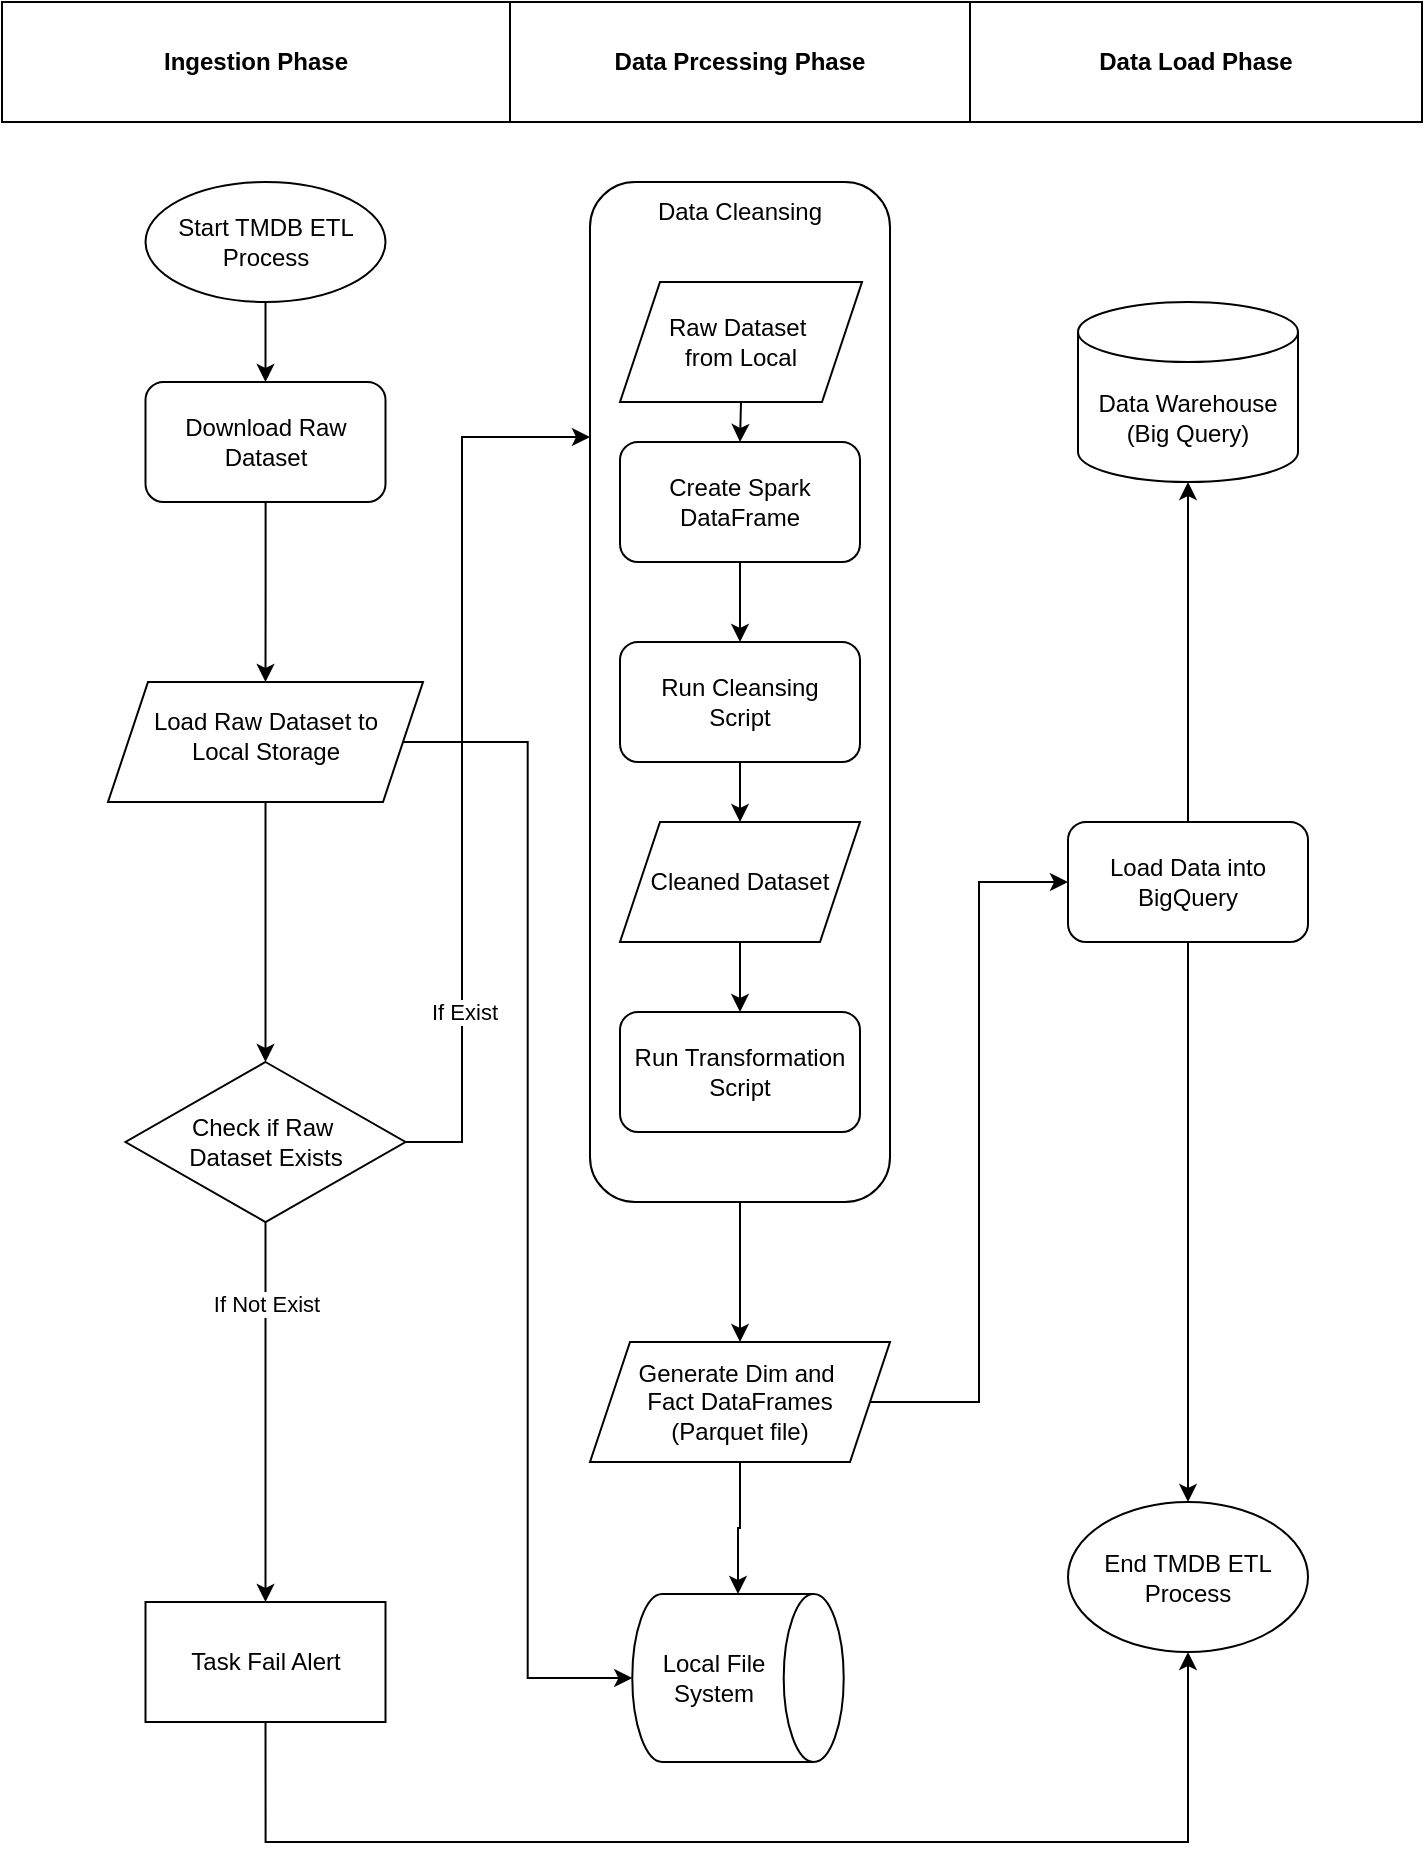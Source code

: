 <mxfile version="27.2.0">
  <diagram id="C5RBs43oDa-KdzZeNtuy" name="Page-1">
    <mxGraphModel dx="1042" dy="527" grid="1" gridSize="10" guides="1" tooltips="1" connect="1" arrows="1" fold="1" page="1" pageScale="1" pageWidth="827" pageHeight="1169" math="0" shadow="0">
      <root>
        <mxCell id="WIyWlLk6GJQsqaUBKTNV-0" />
        <mxCell id="WIyWlLk6GJQsqaUBKTNV-1" parent="WIyWlLk6GJQsqaUBKTNV-0" />
        <mxCell id="5OKmxcMu6-beXj354qPA-26" value="" style="edgeStyle=orthogonalEdgeStyle;rounded=0;orthogonalLoop=1;jettySize=auto;html=1;" parent="WIyWlLk6GJQsqaUBKTNV-1" source="5OKmxcMu6-beXj354qPA-0" target="5OKmxcMu6-beXj354qPA-8" edge="1">
          <mxGeometry relative="1" as="geometry" />
        </mxCell>
        <mxCell id="5OKmxcMu6-beXj354qPA-0" value="Download Raw Dataset" style="rounded=1;whiteSpace=wrap;html=1;" parent="WIyWlLk6GJQsqaUBKTNV-1" vertex="1">
          <mxGeometry x="131.75" y="230" width="120" height="60" as="geometry" />
        </mxCell>
        <mxCell id="5OKmxcMu6-beXj354qPA-24" style="edgeStyle=orthogonalEdgeStyle;rounded=0;orthogonalLoop=1;jettySize=auto;html=1;exitX=0.5;exitY=1;exitDx=0;exitDy=0;entryX=0.5;entryY=0;entryDx=0;entryDy=0;" parent="WIyWlLk6GJQsqaUBKTNV-1" source="5OKmxcMu6-beXj354qPA-1" target="5OKmxcMu6-beXj354qPA-0" edge="1">
          <mxGeometry relative="1" as="geometry" />
        </mxCell>
        <mxCell id="5OKmxcMu6-beXj354qPA-1" value="Start TMDB ETL Process" style="ellipse;whiteSpace=wrap;html=1;" parent="WIyWlLk6GJQsqaUBKTNV-1" vertex="1">
          <mxGeometry x="131.75" y="130" width="120" height="60" as="geometry" />
        </mxCell>
        <mxCell id="PiRBTrWFmI5AwXph0IvP-0" style="edgeStyle=orthogonalEdgeStyle;rounded=0;orthogonalLoop=1;jettySize=auto;html=1;exitX=0.5;exitY=1;exitDx=0;exitDy=0;entryX=0.5;entryY=0;entryDx=0;entryDy=0;" parent="WIyWlLk6GJQsqaUBKTNV-1" source="5OKmxcMu6-beXj354qPA-8" target="5OKmxcMu6-beXj354qPA-9" edge="1">
          <mxGeometry relative="1" as="geometry" />
        </mxCell>
        <mxCell id="5OKmxcMu6-beXj354qPA-8" value="&lt;table&gt;&lt;tbody&gt;&lt;tr&gt;&lt;td data-end=&quot;969&quot; data-start=&quot;931&quot; data-col-size=&quot;sm&quot;&gt;&lt;code data-end=&quot;968&quot; data-start=&quot;933&quot;&gt;&lt;font face=&quot;Helvetica&quot;&gt;Load Raw Dataset to &lt;br&gt;Local Storage&lt;/font&gt;&lt;/code&gt;&lt;/td&gt;&lt;/tr&gt;&lt;/tbody&gt;&lt;/table&gt;&lt;table&gt;&lt;tbody&gt;&lt;tr&gt;&lt;td data-end=&quot;1008&quot; data-start=&quot;969&quot; data-col-size=&quot;sm&quot;&gt;&lt;/td&gt;&lt;/tr&gt;&lt;/tbody&gt;&lt;/table&gt;" style="shape=parallelogram;perimeter=parallelogramPerimeter;whiteSpace=wrap;html=1;fixedSize=1;" parent="WIyWlLk6GJQsqaUBKTNV-1" vertex="1">
          <mxGeometry x="113" y="380" width="157.5" height="60" as="geometry" />
        </mxCell>
        <mxCell id="5OKmxcMu6-beXj354qPA-74" style="edgeStyle=orthogonalEdgeStyle;rounded=0;orthogonalLoop=1;jettySize=auto;html=1;exitX=1;exitY=0.5;exitDx=0;exitDy=0;entryX=0;entryY=0.25;entryDx=0;entryDy=0;" parent="WIyWlLk6GJQsqaUBKTNV-1" source="5OKmxcMu6-beXj354qPA-9" target="5OKmxcMu6-beXj354qPA-10" edge="1">
          <mxGeometry relative="1" as="geometry">
            <Array as="points">
              <mxPoint x="290" y="610" />
              <mxPoint x="290" y="257" />
            </Array>
          </mxGeometry>
        </mxCell>
        <mxCell id="5OKmxcMu6-beXj354qPA-75" value="If Exist" style="edgeLabel;html=1;align=center;verticalAlign=middle;resizable=0;points=[];" parent="5OKmxcMu6-beXj354qPA-74" vertex="1" connectable="0">
          <mxGeometry x="-0.306" y="-1" relative="1" as="geometry">
            <mxPoint y="61" as="offset" />
          </mxGeometry>
        </mxCell>
        <mxCell id="PiRBTrWFmI5AwXph0IvP-4" style="edgeStyle=orthogonalEdgeStyle;rounded=0;orthogonalLoop=1;jettySize=auto;html=1;exitX=0.5;exitY=1;exitDx=0;exitDy=0;entryX=0.5;entryY=0;entryDx=0;entryDy=0;" parent="WIyWlLk6GJQsqaUBKTNV-1" source="5OKmxcMu6-beXj354qPA-9" target="PiRBTrWFmI5AwXph0IvP-2" edge="1">
          <mxGeometry relative="1" as="geometry" />
        </mxCell>
        <mxCell id="PiRBTrWFmI5AwXph0IvP-5" value="If Not Exist" style="edgeLabel;html=1;align=center;verticalAlign=middle;resizable=0;points=[];" parent="PiRBTrWFmI5AwXph0IvP-4" vertex="1" connectable="0">
          <mxGeometry x="-0.15" y="-2" relative="1" as="geometry">
            <mxPoint x="2" y="-40" as="offset" />
          </mxGeometry>
        </mxCell>
        <mxCell id="5OKmxcMu6-beXj354qPA-9" value="Check if Raw&amp;nbsp;&lt;div&gt;Dataset Exists&lt;/div&gt;" style="rhombus;whiteSpace=wrap;html=1;" parent="WIyWlLk6GJQsqaUBKTNV-1" vertex="1">
          <mxGeometry x="121.75" y="570" width="140" height="80" as="geometry" />
        </mxCell>
        <mxCell id="5OKmxcMu6-beXj354qPA-17" value="" style="group" parent="WIyWlLk6GJQsqaUBKTNV-1" vertex="1" connectable="0">
          <mxGeometry x="368" y="841" width="120" height="74" as="geometry" />
        </mxCell>
        <mxCell id="5OKmxcMu6-beXj354qPA-14" value="" style="shape=cylinder3;whiteSpace=wrap;html=1;boundedLbl=1;backgroundOutline=1;size=15;rotation=90;" parent="5OKmxcMu6-beXj354qPA-17" vertex="1">
          <mxGeometry x="18" y="-15.857" width="84" height="105.714" as="geometry" />
        </mxCell>
        <mxCell id="5OKmxcMu6-beXj354qPA-15" value="Local File System" style="text;html=1;align=center;verticalAlign=middle;whiteSpace=wrap;rounded=0;" parent="5OKmxcMu6-beXj354qPA-17" vertex="1">
          <mxGeometry x="18" y="23.786" width="60" height="26.429" as="geometry" />
        </mxCell>
        <mxCell id="5OKmxcMu6-beXj354qPA-61" style="edgeStyle=orthogonalEdgeStyle;rounded=0;orthogonalLoop=1;jettySize=auto;html=1;exitX=1;exitY=0.5;exitDx=0;exitDy=0;entryX=0;entryY=0.5;entryDx=0;entryDy=0;" parent="WIyWlLk6GJQsqaUBKTNV-1" source="5OKmxcMu6-beXj354qPA-18" target="5OKmxcMu6-beXj354qPA-20" edge="1">
          <mxGeometry relative="1" as="geometry" />
        </mxCell>
        <mxCell id="5OKmxcMu6-beXj354qPA-18" value="Generate Dim and&amp;nbsp;&lt;div&gt;Fact DataFrames &lt;br&gt;(Parquet file)&lt;/div&gt;" style="shape=parallelogram;perimeter=parallelogramPerimeter;whiteSpace=wrap;html=1;fixedSize=1;" parent="WIyWlLk6GJQsqaUBKTNV-1" vertex="1">
          <mxGeometry x="354" y="710" width="150" height="60" as="geometry" />
        </mxCell>
        <mxCell id="5OKmxcMu6-beXj354qPA-60" style="edgeStyle=orthogonalEdgeStyle;rounded=0;orthogonalLoop=1;jettySize=auto;html=1;exitX=0.5;exitY=1;exitDx=0;exitDy=0;entryX=0.5;entryY=0;entryDx=0;entryDy=0;" parent="WIyWlLk6GJQsqaUBKTNV-1" source="5OKmxcMu6-beXj354qPA-20" target="5OKmxcMu6-beXj354qPA-22" edge="1">
          <mxGeometry relative="1" as="geometry" />
        </mxCell>
        <mxCell id="5OKmxcMu6-beXj354qPA-20" value="Load Data into BigQuery" style="rounded=1;whiteSpace=wrap;html=1;" parent="WIyWlLk6GJQsqaUBKTNV-1" vertex="1">
          <mxGeometry x="593" y="450" width="120" height="60" as="geometry" />
        </mxCell>
        <mxCell id="5OKmxcMu6-beXj354qPA-21" value="Data Warehouse (Big Query)" style="shape=cylinder3;whiteSpace=wrap;html=1;boundedLbl=1;backgroundOutline=1;size=15;" parent="WIyWlLk6GJQsqaUBKTNV-1" vertex="1">
          <mxGeometry x="598" y="190" width="110" height="90" as="geometry" />
        </mxCell>
        <mxCell id="5OKmxcMu6-beXj354qPA-22" value="End TMDB ETL Process" style="ellipse;whiteSpace=wrap;html=1;" parent="WIyWlLk6GJQsqaUBKTNV-1" vertex="1">
          <mxGeometry x="593" y="790" width="120" height="75" as="geometry" />
        </mxCell>
        <mxCell id="5OKmxcMu6-beXj354qPA-48" style="edgeStyle=orthogonalEdgeStyle;rounded=0;orthogonalLoop=1;jettySize=auto;html=1;exitX=0.5;exitY=0;exitDx=0;exitDy=0;entryX=0.5;entryY=1;entryDx=0;entryDy=0;entryPerimeter=0;" parent="WIyWlLk6GJQsqaUBKTNV-1" source="5OKmxcMu6-beXj354qPA-20" target="5OKmxcMu6-beXj354qPA-21" edge="1">
          <mxGeometry relative="1" as="geometry" />
        </mxCell>
        <mxCell id="5OKmxcMu6-beXj354qPA-55" style="edgeStyle=orthogonalEdgeStyle;rounded=0;orthogonalLoop=1;jettySize=auto;html=1;exitX=1;exitY=0.5;exitDx=0;exitDy=0;entryX=0.5;entryY=1;entryDx=0;entryDy=0;entryPerimeter=0;" parent="WIyWlLk6GJQsqaUBKTNV-1" source="5OKmxcMu6-beXj354qPA-8" target="5OKmxcMu6-beXj354qPA-14" edge="1">
          <mxGeometry relative="1" as="geometry" />
        </mxCell>
        <mxCell id="5OKmxcMu6-beXj354qPA-57" style="edgeStyle=orthogonalEdgeStyle;rounded=0;orthogonalLoop=1;jettySize=auto;html=1;exitX=0.5;exitY=1;exitDx=0;exitDy=0;entryX=0.5;entryY=0;entryDx=0;entryDy=0;" parent="WIyWlLk6GJQsqaUBKTNV-1" source="5OKmxcMu6-beXj354qPA-10" target="5OKmxcMu6-beXj354qPA-18" edge="1">
          <mxGeometry relative="1" as="geometry" />
        </mxCell>
        <mxCell id="5OKmxcMu6-beXj354qPA-58" style="edgeStyle=orthogonalEdgeStyle;rounded=0;orthogonalLoop=1;jettySize=auto;html=1;exitX=0.5;exitY=1;exitDx=0;exitDy=0;entryX=0;entryY=0.5;entryDx=0;entryDy=0;entryPerimeter=0;" parent="WIyWlLk6GJQsqaUBKTNV-1" source="5OKmxcMu6-beXj354qPA-18" target="5OKmxcMu6-beXj354qPA-14" edge="1">
          <mxGeometry relative="1" as="geometry" />
        </mxCell>
        <mxCell id="5OKmxcMu6-beXj354qPA-71" value="&lt;b&gt;Ingestion Phase&lt;/b&gt;" style="rounded=0;whiteSpace=wrap;html=1;" parent="WIyWlLk6GJQsqaUBKTNV-1" vertex="1">
          <mxGeometry x="60" y="40" width="254" height="60" as="geometry" />
        </mxCell>
        <mxCell id="5OKmxcMu6-beXj354qPA-72" value="&lt;b&gt;Data Prcessing Phase&lt;/b&gt;" style="rounded=0;whiteSpace=wrap;html=1;" parent="WIyWlLk6GJQsqaUBKTNV-1" vertex="1">
          <mxGeometry x="314" y="40" width="230" height="60" as="geometry" />
        </mxCell>
        <mxCell id="5OKmxcMu6-beXj354qPA-73" value="&lt;b&gt;Data Load Phase&lt;/b&gt;" style="rounded=0;whiteSpace=wrap;html=1;" parent="WIyWlLk6GJQsqaUBKTNV-1" vertex="1">
          <mxGeometry x="544" y="40" width="226" height="60" as="geometry" />
        </mxCell>
        <mxCell id="PiRBTrWFmI5AwXph0IvP-6" style="edgeStyle=orthogonalEdgeStyle;rounded=0;orthogonalLoop=1;jettySize=auto;html=1;exitX=0.5;exitY=1;exitDx=0;exitDy=0;entryX=0.5;entryY=1;entryDx=0;entryDy=0;" parent="WIyWlLk6GJQsqaUBKTNV-1" source="PiRBTrWFmI5AwXph0IvP-2" target="5OKmxcMu6-beXj354qPA-22" edge="1">
          <mxGeometry relative="1" as="geometry">
            <Array as="points">
              <mxPoint x="192" y="960" />
              <mxPoint x="653" y="960" />
            </Array>
          </mxGeometry>
        </mxCell>
        <mxCell id="PiRBTrWFmI5AwXph0IvP-2" value="Task Fail Alert" style="rounded=0;whiteSpace=wrap;html=1;" parent="WIyWlLk6GJQsqaUBKTNV-1" vertex="1">
          <mxGeometry x="131.75" y="840" width="120" height="60" as="geometry" />
        </mxCell>
        <mxCell id="5OKmxcMu6-beXj354qPA-10" value="" style="rounded=1;whiteSpace=wrap;html=1;fillColor=none;" parent="WIyWlLk6GJQsqaUBKTNV-1" vertex="1">
          <mxGeometry x="354" y="130" width="150" height="510" as="geometry" />
        </mxCell>
        <mxCell id="5OKmxcMu6-beXj354qPA-65" style="edgeStyle=orthogonalEdgeStyle;rounded=0;orthogonalLoop=1;jettySize=auto;html=1;exitX=0.5;exitY=1;exitDx=0;exitDy=0;entryX=0.5;entryY=0;entryDx=0;entryDy=0;" parent="WIyWlLk6GJQsqaUBKTNV-1" source="5OKmxcMu6-beXj354qPA-3" target="5OKmxcMu6-beXj354qPA-5" edge="1">
          <mxGeometry relative="1" as="geometry" />
        </mxCell>
        <mxCell id="5OKmxcMu6-beXj354qPA-3" value="Create Spark DataFrame" style="rounded=1;whiteSpace=wrap;html=1;" parent="WIyWlLk6GJQsqaUBKTNV-1" vertex="1">
          <mxGeometry x="369" y="260" width="120" height="60" as="geometry" />
        </mxCell>
        <mxCell id="5OKmxcMu6-beXj354qPA-66" style="edgeStyle=orthogonalEdgeStyle;rounded=0;orthogonalLoop=1;jettySize=auto;html=1;exitX=0.5;exitY=1;exitDx=0;exitDy=0;entryX=0.5;entryY=0;entryDx=0;entryDy=0;" parent="WIyWlLk6GJQsqaUBKTNV-1" source="5OKmxcMu6-beXj354qPA-5" target="5OKmxcMu6-beXj354qPA-23" edge="1">
          <mxGeometry relative="1" as="geometry" />
        </mxCell>
        <mxCell id="5OKmxcMu6-beXj354qPA-5" value="Run Cleansing&lt;div&gt;Script&lt;/div&gt;" style="rounded=1;whiteSpace=wrap;html=1;" parent="WIyWlLk6GJQsqaUBKTNV-1" vertex="1">
          <mxGeometry x="369" y="360" width="120" height="60" as="geometry" />
        </mxCell>
        <mxCell id="5OKmxcMu6-beXj354qPA-6" value="Run Transformation Script" style="rounded=1;whiteSpace=wrap;html=1;" parent="WIyWlLk6GJQsqaUBKTNV-1" vertex="1">
          <mxGeometry x="369" y="545" width="120" height="60" as="geometry" />
        </mxCell>
        <mxCell id="5OKmxcMu6-beXj354qPA-11" value="Data Cleansing" style="text;html=1;align=center;verticalAlign=middle;whiteSpace=wrap;rounded=0;" parent="WIyWlLk6GJQsqaUBKTNV-1" vertex="1">
          <mxGeometry x="374" y="130" width="110" height="30" as="geometry" />
        </mxCell>
        <mxCell id="5OKmxcMu6-beXj354qPA-67" style="edgeStyle=orthogonalEdgeStyle;rounded=0;orthogonalLoop=1;jettySize=auto;html=1;exitX=0.5;exitY=1;exitDx=0;exitDy=0;entryX=0.5;entryY=0;entryDx=0;entryDy=0;" parent="WIyWlLk6GJQsqaUBKTNV-1" source="5OKmxcMu6-beXj354qPA-23" target="5OKmxcMu6-beXj354qPA-6" edge="1">
          <mxGeometry relative="1" as="geometry" />
        </mxCell>
        <mxCell id="5OKmxcMu6-beXj354qPA-23" value="Cleaned Dataset" style="shape=parallelogram;perimeter=parallelogramPerimeter;whiteSpace=wrap;html=1;fixedSize=1;" parent="WIyWlLk6GJQsqaUBKTNV-1" vertex="1">
          <mxGeometry x="369" y="450" width="120" height="60" as="geometry" />
        </mxCell>
        <mxCell id="PiRBTrWFmI5AwXph0IvP-8" style="edgeStyle=orthogonalEdgeStyle;rounded=0;orthogonalLoop=1;jettySize=auto;html=1;exitX=0.5;exitY=1;exitDx=0;exitDy=0;entryX=0.5;entryY=0;entryDx=0;entryDy=0;" parent="WIyWlLk6GJQsqaUBKTNV-1" source="PiRBTrWFmI5AwXph0IvP-7" target="5OKmxcMu6-beXj354qPA-3" edge="1">
          <mxGeometry relative="1" as="geometry" />
        </mxCell>
        <mxCell id="PiRBTrWFmI5AwXph0IvP-7" value="Raw Dataset&amp;nbsp;&lt;div&gt;from Local&lt;/div&gt;" style="shape=parallelogram;perimeter=parallelogramPerimeter;whiteSpace=wrap;html=1;fixedSize=1;" parent="WIyWlLk6GJQsqaUBKTNV-1" vertex="1">
          <mxGeometry x="369" y="180" width="121" height="60" as="geometry" />
        </mxCell>
      </root>
    </mxGraphModel>
  </diagram>
</mxfile>
